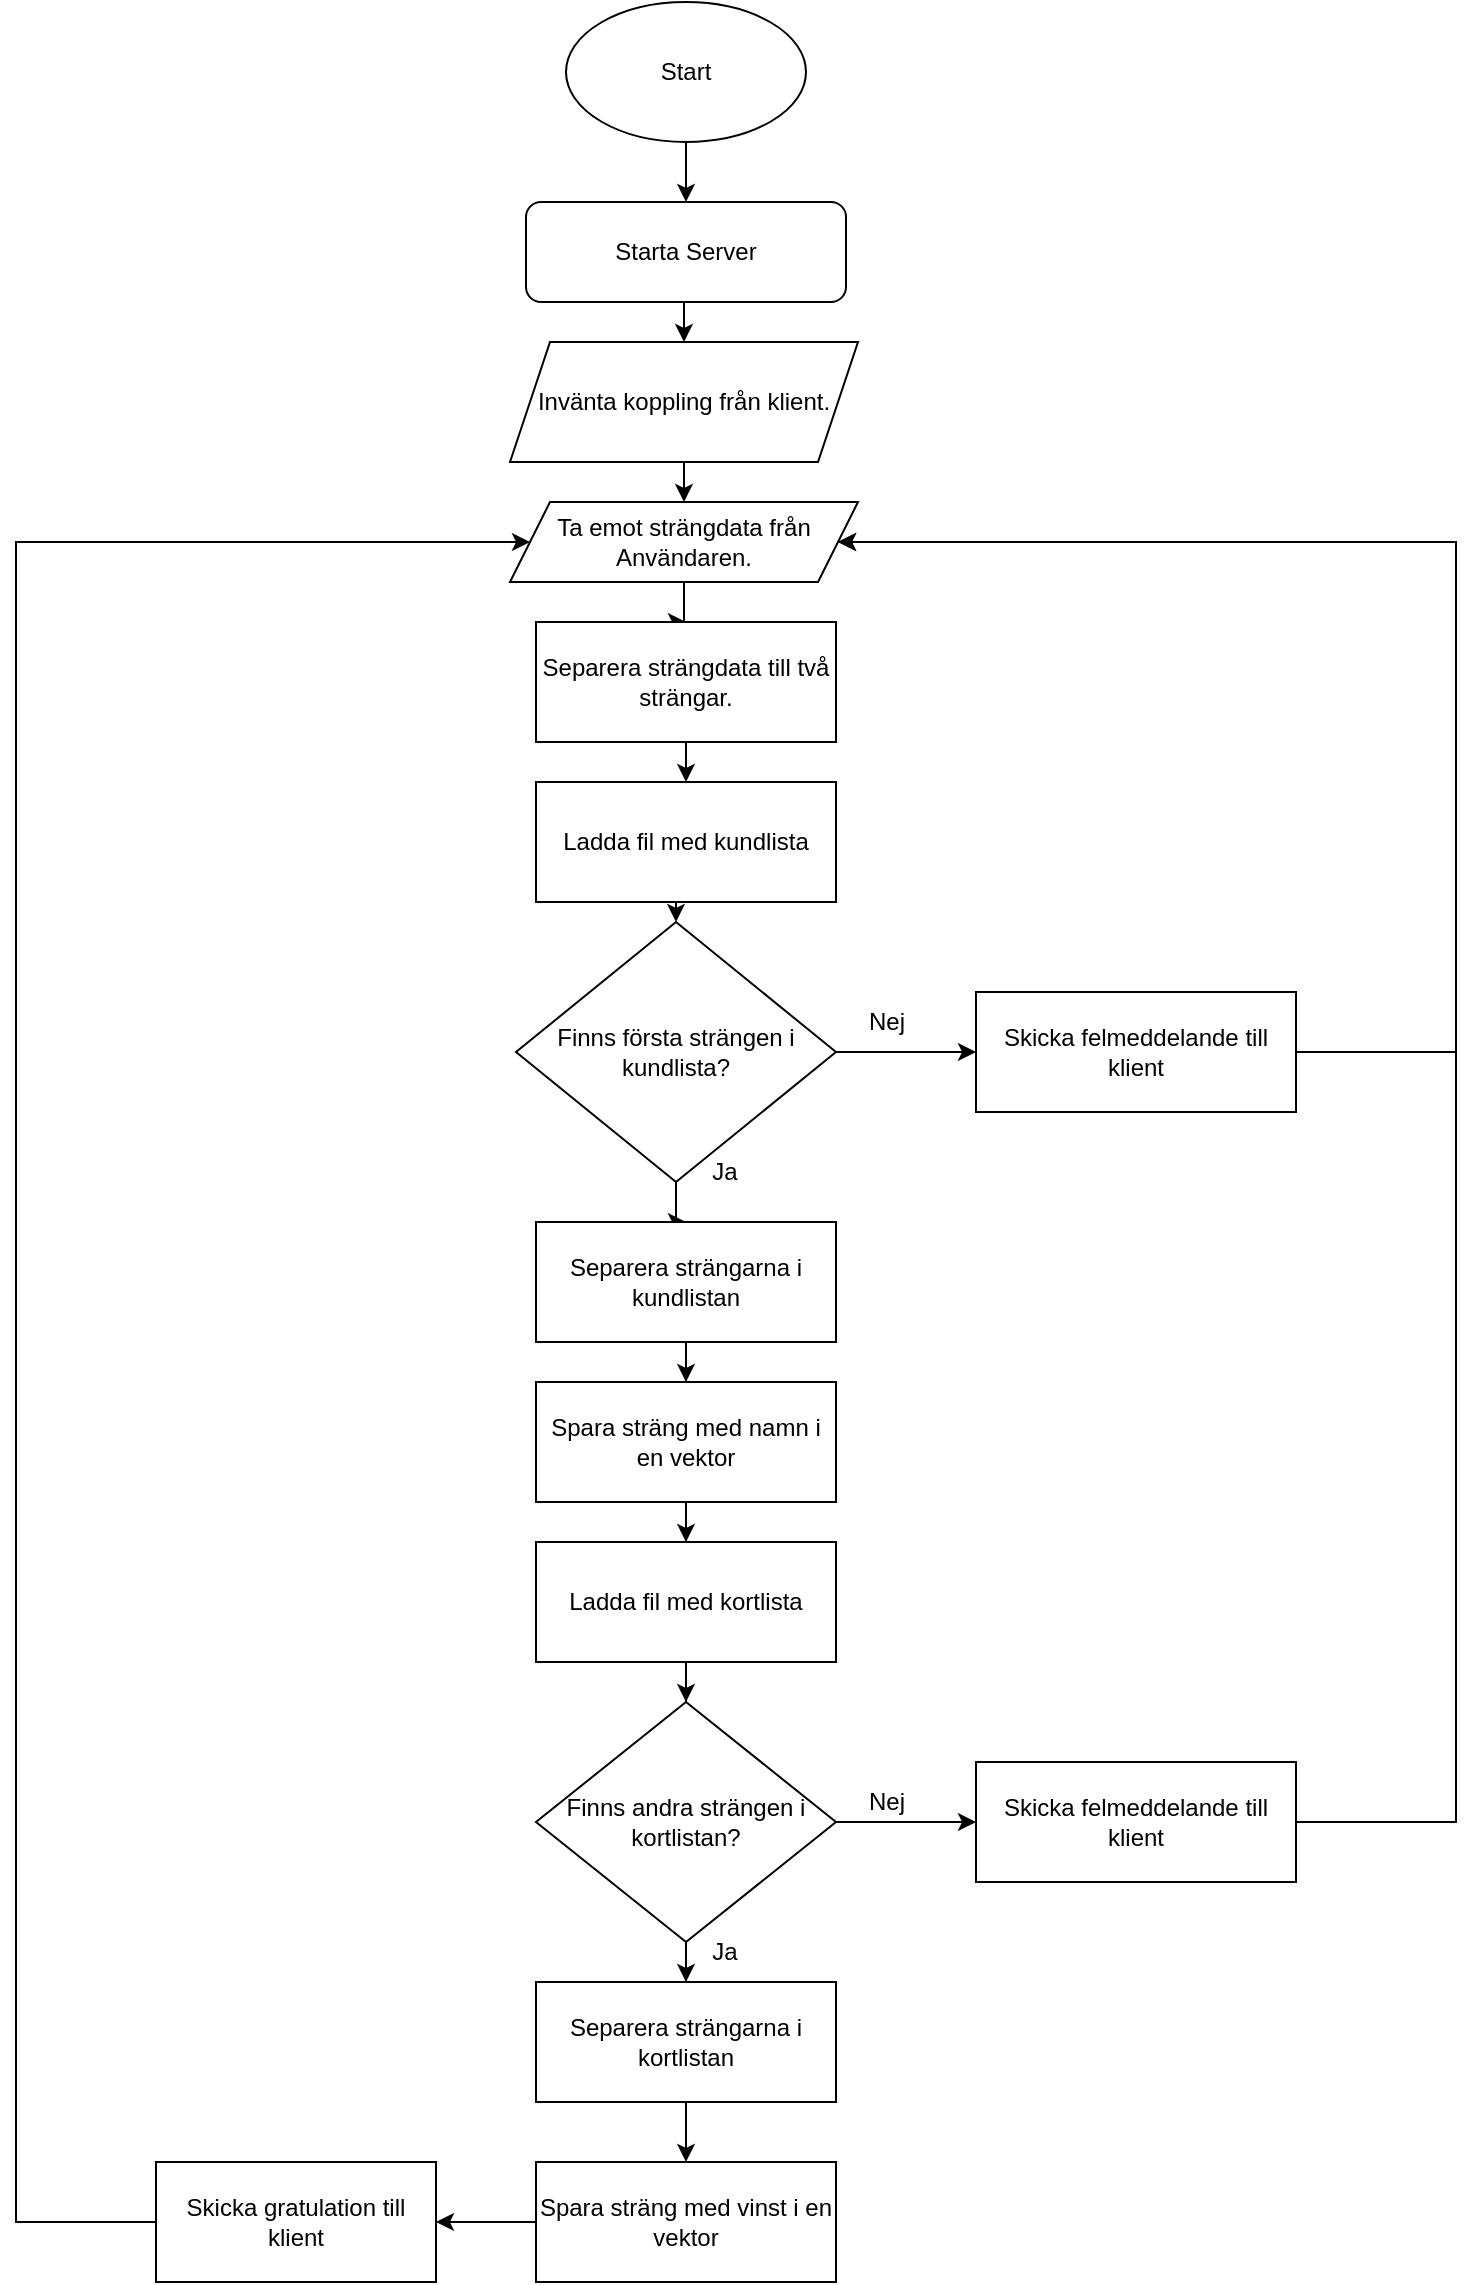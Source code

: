 <mxfile version="20.8.5" type="github">
  <diagram id="C5RBs43oDa-KdzZeNtuy" name="Page-1">
    <mxGraphModel dx="2074" dy="1148" grid="1" gridSize="10" guides="1" tooltips="1" connect="1" arrows="1" fold="1" page="1" pageScale="1" pageWidth="827" pageHeight="1169" math="0" shadow="0">
      <root>
        <mxCell id="WIyWlLk6GJQsqaUBKTNV-0" />
        <mxCell id="WIyWlLk6GJQsqaUBKTNV-1" parent="WIyWlLk6GJQsqaUBKTNV-0" />
        <mxCell id="UFKldvnoBP6Q02X7NCzK-3" style="edgeStyle=orthogonalEdgeStyle;rounded=0;orthogonalLoop=1;jettySize=auto;html=1;exitX=0.5;exitY=1;exitDx=0;exitDy=0;entryX=0.5;entryY=0;entryDx=0;entryDy=0;" edge="1" parent="WIyWlLk6GJQsqaUBKTNV-1" source="WIyWlLk6GJQsqaUBKTNV-3" target="UFKldvnoBP6Q02X7NCzK-2">
          <mxGeometry relative="1" as="geometry" />
        </mxCell>
        <mxCell id="WIyWlLk6GJQsqaUBKTNV-3" value="Starta Server" style="rounded=1;whiteSpace=wrap;html=1;fontSize=12;glass=0;strokeWidth=1;shadow=0;" parent="WIyWlLk6GJQsqaUBKTNV-1" vertex="1">
          <mxGeometry x="335" y="110" width="160" height="50" as="geometry" />
        </mxCell>
        <mxCell id="UFKldvnoBP6Q02X7NCzK-1" style="edgeStyle=orthogonalEdgeStyle;rounded=0;orthogonalLoop=1;jettySize=auto;html=1;" edge="1" parent="WIyWlLk6GJQsqaUBKTNV-1" source="UFKldvnoBP6Q02X7NCzK-0" target="WIyWlLk6GJQsqaUBKTNV-3">
          <mxGeometry relative="1" as="geometry" />
        </mxCell>
        <mxCell id="UFKldvnoBP6Q02X7NCzK-0" value="Start" style="ellipse;whiteSpace=wrap;html=1;" vertex="1" parent="WIyWlLk6GJQsqaUBKTNV-1">
          <mxGeometry x="355" y="10" width="120" height="70" as="geometry" />
        </mxCell>
        <mxCell id="UFKldvnoBP6Q02X7NCzK-6" style="edgeStyle=orthogonalEdgeStyle;rounded=0;orthogonalLoop=1;jettySize=auto;html=1;exitX=0.5;exitY=1;exitDx=0;exitDy=0;entryX=0.5;entryY=0;entryDx=0;entryDy=0;" edge="1" parent="WIyWlLk6GJQsqaUBKTNV-1" source="UFKldvnoBP6Q02X7NCzK-2" target="UFKldvnoBP6Q02X7NCzK-5">
          <mxGeometry relative="1" as="geometry" />
        </mxCell>
        <mxCell id="UFKldvnoBP6Q02X7NCzK-2" value="Invänta koppling från klient." style="shape=parallelogram;perimeter=parallelogramPerimeter;whiteSpace=wrap;html=1;fixedSize=1;" vertex="1" parent="WIyWlLk6GJQsqaUBKTNV-1">
          <mxGeometry x="327" y="180" width="174" height="60" as="geometry" />
        </mxCell>
        <mxCell id="UFKldvnoBP6Q02X7NCzK-8" style="edgeStyle=orthogonalEdgeStyle;rounded=0;orthogonalLoop=1;jettySize=auto;html=1;entryX=0.5;entryY=0;entryDx=0;entryDy=0;" edge="1" parent="WIyWlLk6GJQsqaUBKTNV-1" source="UFKldvnoBP6Q02X7NCzK-5" target="UFKldvnoBP6Q02X7NCzK-7">
          <mxGeometry relative="1" as="geometry" />
        </mxCell>
        <mxCell id="UFKldvnoBP6Q02X7NCzK-5" value="Ta emot strängdata från Användaren." style="shape=parallelogram;perimeter=parallelogramPerimeter;whiteSpace=wrap;html=1;fixedSize=1;" vertex="1" parent="WIyWlLk6GJQsqaUBKTNV-1">
          <mxGeometry x="327" y="260" width="174" height="40" as="geometry" />
        </mxCell>
        <mxCell id="UFKldvnoBP6Q02X7NCzK-11" style="edgeStyle=orthogonalEdgeStyle;rounded=0;orthogonalLoop=1;jettySize=auto;html=1;exitX=0.5;exitY=1;exitDx=0;exitDy=0;entryX=0.5;entryY=0;entryDx=0;entryDy=0;" edge="1" parent="WIyWlLk6GJQsqaUBKTNV-1" source="UFKldvnoBP6Q02X7NCzK-7" target="UFKldvnoBP6Q02X7NCzK-9">
          <mxGeometry relative="1" as="geometry" />
        </mxCell>
        <mxCell id="UFKldvnoBP6Q02X7NCzK-7" value="Separera strängdata till två strängar." style="rounded=0;whiteSpace=wrap;html=1;" vertex="1" parent="WIyWlLk6GJQsqaUBKTNV-1">
          <mxGeometry x="340" y="320" width="150" height="60" as="geometry" />
        </mxCell>
        <mxCell id="UFKldvnoBP6Q02X7NCzK-19" style="edgeStyle=orthogonalEdgeStyle;rounded=0;orthogonalLoop=1;jettySize=auto;html=1;exitX=0.5;exitY=1;exitDx=0;exitDy=0;entryX=0.5;entryY=0;entryDx=0;entryDy=0;" edge="1" parent="WIyWlLk6GJQsqaUBKTNV-1" source="UFKldvnoBP6Q02X7NCzK-9" target="UFKldvnoBP6Q02X7NCzK-12">
          <mxGeometry relative="1" as="geometry" />
        </mxCell>
        <mxCell id="UFKldvnoBP6Q02X7NCzK-9" value="Ladda fil med kundlista" style="rounded=0;whiteSpace=wrap;html=1;" vertex="1" parent="WIyWlLk6GJQsqaUBKTNV-1">
          <mxGeometry x="340" y="400" width="150" height="60" as="geometry" />
        </mxCell>
        <mxCell id="UFKldvnoBP6Q02X7NCzK-17" style="edgeStyle=orthogonalEdgeStyle;rounded=0;orthogonalLoop=1;jettySize=auto;html=1;entryX=0.5;entryY=0;entryDx=0;entryDy=0;" edge="1" parent="WIyWlLk6GJQsqaUBKTNV-1" source="UFKldvnoBP6Q02X7NCzK-12" target="UFKldvnoBP6Q02X7NCzK-13">
          <mxGeometry relative="1" as="geometry" />
        </mxCell>
        <mxCell id="UFKldvnoBP6Q02X7NCzK-36" value="" style="edgeStyle=orthogonalEdgeStyle;rounded=0;orthogonalLoop=1;jettySize=auto;html=1;" edge="1" parent="WIyWlLk6GJQsqaUBKTNV-1" source="UFKldvnoBP6Q02X7NCzK-12" target="UFKldvnoBP6Q02X7NCzK-35">
          <mxGeometry relative="1" as="geometry" />
        </mxCell>
        <mxCell id="UFKldvnoBP6Q02X7NCzK-12" value="Finns första strängen i kundlista?" style="rhombus;whiteSpace=wrap;html=1;" vertex="1" parent="WIyWlLk6GJQsqaUBKTNV-1">
          <mxGeometry x="330" y="470" width="160" height="130" as="geometry" />
        </mxCell>
        <mxCell id="UFKldvnoBP6Q02X7NCzK-20" value="" style="edgeStyle=orthogonalEdgeStyle;rounded=0;orthogonalLoop=1;jettySize=auto;html=1;" edge="1" parent="WIyWlLk6GJQsqaUBKTNV-1" source="UFKldvnoBP6Q02X7NCzK-13" target="UFKldvnoBP6Q02X7NCzK-14">
          <mxGeometry relative="1" as="geometry" />
        </mxCell>
        <mxCell id="UFKldvnoBP6Q02X7NCzK-13" value="Separera strängarna i kundlistan" style="rounded=0;whiteSpace=wrap;html=1;" vertex="1" parent="WIyWlLk6GJQsqaUBKTNV-1">
          <mxGeometry x="340" y="620" width="150" height="60" as="geometry" />
        </mxCell>
        <mxCell id="UFKldvnoBP6Q02X7NCzK-21" value="" style="edgeStyle=orthogonalEdgeStyle;rounded=0;orthogonalLoop=1;jettySize=auto;html=1;" edge="1" parent="WIyWlLk6GJQsqaUBKTNV-1" source="UFKldvnoBP6Q02X7NCzK-14" target="UFKldvnoBP6Q02X7NCzK-15">
          <mxGeometry relative="1" as="geometry" />
        </mxCell>
        <mxCell id="UFKldvnoBP6Q02X7NCzK-14" value="Spara sträng med namn i en vektor" style="rounded=0;whiteSpace=wrap;html=1;" vertex="1" parent="WIyWlLk6GJQsqaUBKTNV-1">
          <mxGeometry x="340" y="700" width="150" height="60" as="geometry" />
        </mxCell>
        <mxCell id="UFKldvnoBP6Q02X7NCzK-22" value="" style="edgeStyle=orthogonalEdgeStyle;rounded=0;orthogonalLoop=1;jettySize=auto;html=1;" edge="1" parent="WIyWlLk6GJQsqaUBKTNV-1" source="UFKldvnoBP6Q02X7NCzK-15" target="UFKldvnoBP6Q02X7NCzK-16">
          <mxGeometry relative="1" as="geometry" />
        </mxCell>
        <mxCell id="UFKldvnoBP6Q02X7NCzK-15" value="Ladda fil med kortlista" style="rounded=0;whiteSpace=wrap;html=1;" vertex="1" parent="WIyWlLk6GJQsqaUBKTNV-1">
          <mxGeometry x="340" y="780" width="150" height="60" as="geometry" />
        </mxCell>
        <mxCell id="UFKldvnoBP6Q02X7NCzK-24" value="" style="edgeStyle=orthogonalEdgeStyle;rounded=0;orthogonalLoop=1;jettySize=auto;html=1;" edge="1" parent="WIyWlLk6GJQsqaUBKTNV-1" source="UFKldvnoBP6Q02X7NCzK-16" target="UFKldvnoBP6Q02X7NCzK-23">
          <mxGeometry relative="1" as="geometry" />
        </mxCell>
        <mxCell id="UFKldvnoBP6Q02X7NCzK-33" value="" style="edgeStyle=orthogonalEdgeStyle;rounded=0;orthogonalLoop=1;jettySize=auto;html=1;" edge="1" parent="WIyWlLk6GJQsqaUBKTNV-1" source="UFKldvnoBP6Q02X7NCzK-16" target="UFKldvnoBP6Q02X7NCzK-32">
          <mxGeometry relative="1" as="geometry" />
        </mxCell>
        <mxCell id="UFKldvnoBP6Q02X7NCzK-16" value="Finns andra strängen i kortlistan?" style="rhombus;whiteSpace=wrap;html=1;" vertex="1" parent="WIyWlLk6GJQsqaUBKTNV-1">
          <mxGeometry x="340" y="860" width="150" height="120" as="geometry" />
        </mxCell>
        <mxCell id="UFKldvnoBP6Q02X7NCzK-26" value="" style="edgeStyle=orthogonalEdgeStyle;rounded=0;orthogonalLoop=1;jettySize=auto;html=1;" edge="1" parent="WIyWlLk6GJQsqaUBKTNV-1" source="UFKldvnoBP6Q02X7NCzK-23" target="UFKldvnoBP6Q02X7NCzK-25">
          <mxGeometry relative="1" as="geometry" />
        </mxCell>
        <mxCell id="UFKldvnoBP6Q02X7NCzK-23" value="Separera strängarna i kortlistan" style="rounded=0;whiteSpace=wrap;html=1;" vertex="1" parent="WIyWlLk6GJQsqaUBKTNV-1">
          <mxGeometry x="340" y="1000" width="150" height="60" as="geometry" />
        </mxCell>
        <mxCell id="UFKldvnoBP6Q02X7NCzK-28" value="" style="edgeStyle=orthogonalEdgeStyle;rounded=0;orthogonalLoop=1;jettySize=auto;html=1;" edge="1" parent="WIyWlLk6GJQsqaUBKTNV-1" source="UFKldvnoBP6Q02X7NCzK-25" target="UFKldvnoBP6Q02X7NCzK-27">
          <mxGeometry relative="1" as="geometry" />
        </mxCell>
        <mxCell id="UFKldvnoBP6Q02X7NCzK-25" value="Spara sträng med vinst i en vektor" style="rounded=0;whiteSpace=wrap;html=1;" vertex="1" parent="WIyWlLk6GJQsqaUBKTNV-1">
          <mxGeometry x="340" y="1090" width="150" height="60" as="geometry" />
        </mxCell>
        <mxCell id="UFKldvnoBP6Q02X7NCzK-30" style="edgeStyle=orthogonalEdgeStyle;rounded=0;orthogonalLoop=1;jettySize=auto;html=1;entryX=0;entryY=0.5;entryDx=0;entryDy=0;" edge="1" parent="WIyWlLk6GJQsqaUBKTNV-1" source="UFKldvnoBP6Q02X7NCzK-27" target="UFKldvnoBP6Q02X7NCzK-5">
          <mxGeometry relative="1" as="geometry">
            <mxPoint x="150" y="280" as="targetPoint" />
            <Array as="points">
              <mxPoint x="80" y="1120" />
              <mxPoint x="80" y="280" />
            </Array>
          </mxGeometry>
        </mxCell>
        <mxCell id="UFKldvnoBP6Q02X7NCzK-27" value="Skicka gratulation till klient" style="whiteSpace=wrap;html=1;rounded=0;" vertex="1" parent="WIyWlLk6GJQsqaUBKTNV-1">
          <mxGeometry x="150" y="1090" width="140" height="60" as="geometry" />
        </mxCell>
        <mxCell id="UFKldvnoBP6Q02X7NCzK-34" style="edgeStyle=orthogonalEdgeStyle;rounded=0;orthogonalLoop=1;jettySize=auto;html=1;entryX=1;entryY=0.5;entryDx=0;entryDy=0;" edge="1" parent="WIyWlLk6GJQsqaUBKTNV-1" source="UFKldvnoBP6Q02X7NCzK-32" target="UFKldvnoBP6Q02X7NCzK-5">
          <mxGeometry relative="1" as="geometry">
            <Array as="points">
              <mxPoint x="800" y="920" />
              <mxPoint x="800" y="280" />
            </Array>
          </mxGeometry>
        </mxCell>
        <mxCell id="UFKldvnoBP6Q02X7NCzK-32" value="Skicka felmeddelande till klient" style="whiteSpace=wrap;html=1;" vertex="1" parent="WIyWlLk6GJQsqaUBKTNV-1">
          <mxGeometry x="560" y="890" width="160" height="60" as="geometry" />
        </mxCell>
        <mxCell id="UFKldvnoBP6Q02X7NCzK-37" style="edgeStyle=orthogonalEdgeStyle;rounded=0;orthogonalLoop=1;jettySize=auto;html=1;entryX=1;entryY=0.5;entryDx=0;entryDy=0;" edge="1" parent="WIyWlLk6GJQsqaUBKTNV-1" source="UFKldvnoBP6Q02X7NCzK-35" target="UFKldvnoBP6Q02X7NCzK-5">
          <mxGeometry relative="1" as="geometry">
            <Array as="points">
              <mxPoint x="800" y="535" />
              <mxPoint x="800" y="280" />
            </Array>
          </mxGeometry>
        </mxCell>
        <mxCell id="UFKldvnoBP6Q02X7NCzK-35" value="Skicka felmeddelande till klient" style="whiteSpace=wrap;html=1;" vertex="1" parent="WIyWlLk6GJQsqaUBKTNV-1">
          <mxGeometry x="560" y="505" width="160" height="60" as="geometry" />
        </mxCell>
        <mxCell id="UFKldvnoBP6Q02X7NCzK-38" value="Nej" style="text;html=1;align=center;verticalAlign=middle;resizable=0;points=[];autosize=1;strokeColor=none;fillColor=none;" vertex="1" parent="WIyWlLk6GJQsqaUBKTNV-1">
          <mxGeometry x="495" y="505" width="40" height="30" as="geometry" />
        </mxCell>
        <mxCell id="UFKldvnoBP6Q02X7NCzK-39" value="Ja" style="text;html=1;align=center;verticalAlign=middle;resizable=0;points=[];autosize=1;strokeColor=none;fillColor=none;" vertex="1" parent="WIyWlLk6GJQsqaUBKTNV-1">
          <mxGeometry x="414" y="580" width="40" height="30" as="geometry" />
        </mxCell>
        <mxCell id="UFKldvnoBP6Q02X7NCzK-40" value="Ja" style="text;html=1;align=center;verticalAlign=middle;resizable=0;points=[];autosize=1;strokeColor=none;fillColor=none;" vertex="1" parent="WIyWlLk6GJQsqaUBKTNV-1">
          <mxGeometry x="414" y="970" width="40" height="30" as="geometry" />
        </mxCell>
        <mxCell id="UFKldvnoBP6Q02X7NCzK-41" value="Nej" style="text;html=1;align=center;verticalAlign=middle;resizable=0;points=[];autosize=1;strokeColor=none;fillColor=none;" vertex="1" parent="WIyWlLk6GJQsqaUBKTNV-1">
          <mxGeometry x="495" y="895" width="40" height="30" as="geometry" />
        </mxCell>
      </root>
    </mxGraphModel>
  </diagram>
</mxfile>

